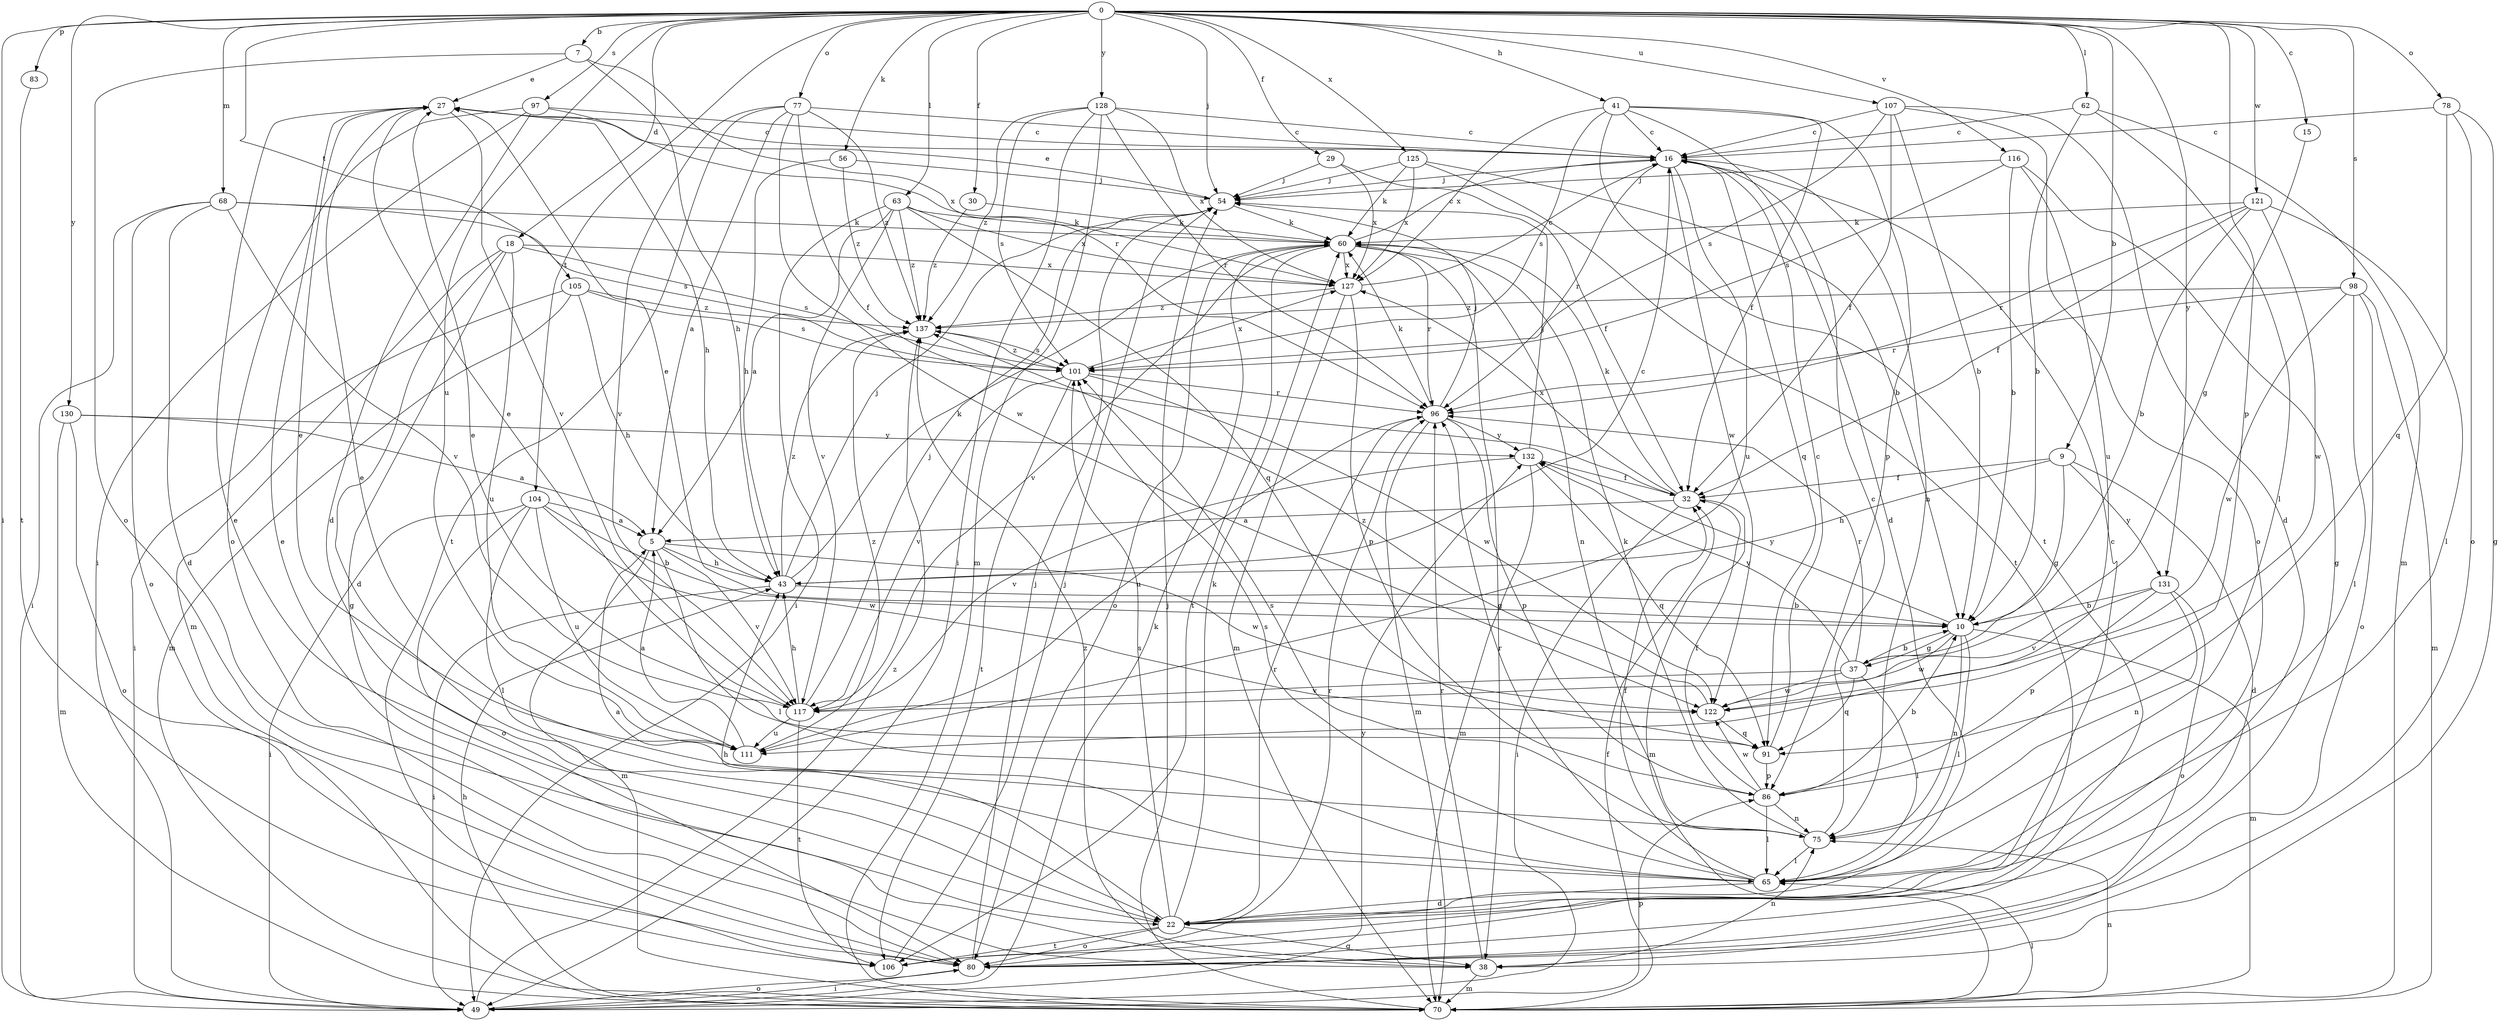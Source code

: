 strict digraph  {
0;
5;
7;
9;
10;
15;
16;
18;
22;
27;
29;
30;
32;
37;
38;
41;
43;
49;
54;
56;
60;
62;
63;
65;
68;
70;
75;
77;
78;
80;
83;
86;
91;
96;
97;
98;
101;
104;
105;
106;
107;
111;
116;
117;
121;
122;
125;
127;
128;
130;
131;
132;
137;
0 -> 7  [label=b];
0 -> 9  [label=b];
0 -> 15  [label=c];
0 -> 18  [label=d];
0 -> 29  [label=f];
0 -> 30  [label=f];
0 -> 41  [label=h];
0 -> 49  [label=i];
0 -> 54  [label=j];
0 -> 56  [label=k];
0 -> 62  [label=l];
0 -> 63  [label=l];
0 -> 68  [label=m];
0 -> 77  [label=o];
0 -> 78  [label=o];
0 -> 83  [label=p];
0 -> 86  [label=p];
0 -> 97  [label=s];
0 -> 98  [label=s];
0 -> 104  [label=t];
0 -> 105  [label=t];
0 -> 107  [label=u];
0 -> 111  [label=u];
0 -> 116  [label=v];
0 -> 121  [label=w];
0 -> 125  [label=x];
0 -> 128  [label=y];
0 -> 130  [label=y];
0 -> 131  [label=y];
5 -> 43  [label=h];
5 -> 65  [label=l];
5 -> 70  [label=m];
5 -> 117  [label=v];
5 -> 122  [label=w];
7 -> 27  [label=e];
7 -> 43  [label=h];
7 -> 80  [label=o];
7 -> 96  [label=r];
9 -> 22  [label=d];
9 -> 32  [label=f];
9 -> 37  [label=g];
9 -> 43  [label=h];
9 -> 131  [label=y];
10 -> 27  [label=e];
10 -> 37  [label=g];
10 -> 65  [label=l];
10 -> 70  [label=m];
10 -> 75  [label=n];
10 -> 122  [label=w];
10 -> 132  [label=y];
15 -> 37  [label=g];
16 -> 54  [label=j];
16 -> 75  [label=n];
16 -> 91  [label=q];
16 -> 96  [label=r];
16 -> 111  [label=u];
16 -> 122  [label=w];
18 -> 22  [label=d];
18 -> 38  [label=g];
18 -> 70  [label=m];
18 -> 101  [label=s];
18 -> 111  [label=u];
18 -> 127  [label=x];
22 -> 16  [label=c];
22 -> 27  [label=e];
22 -> 38  [label=g];
22 -> 43  [label=h];
22 -> 60  [label=k];
22 -> 80  [label=o];
22 -> 96  [label=r];
22 -> 101  [label=s];
22 -> 106  [label=t];
27 -> 16  [label=c];
27 -> 43  [label=h];
27 -> 117  [label=v];
29 -> 32  [label=f];
29 -> 54  [label=j];
29 -> 127  [label=x];
30 -> 60  [label=k];
30 -> 137  [label=z];
32 -> 5  [label=a];
32 -> 49  [label=i];
32 -> 60  [label=k];
32 -> 70  [label=m];
32 -> 127  [label=x];
37 -> 10  [label=b];
37 -> 65  [label=l];
37 -> 91  [label=q];
37 -> 96  [label=r];
37 -> 117  [label=v];
37 -> 122  [label=w];
37 -> 132  [label=y];
38 -> 27  [label=e];
38 -> 70  [label=m];
38 -> 75  [label=n];
38 -> 96  [label=r];
38 -> 137  [label=z];
41 -> 16  [label=c];
41 -> 22  [label=d];
41 -> 32  [label=f];
41 -> 86  [label=p];
41 -> 101  [label=s];
41 -> 106  [label=t];
41 -> 127  [label=x];
43 -> 10  [label=b];
43 -> 16  [label=c];
43 -> 49  [label=i];
43 -> 54  [label=j];
43 -> 60  [label=k];
43 -> 137  [label=z];
49 -> 60  [label=k];
49 -> 80  [label=o];
49 -> 86  [label=p];
49 -> 132  [label=y];
49 -> 137  [label=z];
54 -> 27  [label=e];
54 -> 60  [label=k];
56 -> 43  [label=h];
56 -> 54  [label=j];
56 -> 137  [label=z];
60 -> 16  [label=c];
60 -> 38  [label=g];
60 -> 75  [label=n];
60 -> 80  [label=o];
60 -> 96  [label=r];
60 -> 106  [label=t];
60 -> 117  [label=v];
60 -> 127  [label=x];
62 -> 10  [label=b];
62 -> 16  [label=c];
62 -> 65  [label=l];
62 -> 70  [label=m];
63 -> 5  [label=a];
63 -> 49  [label=i];
63 -> 60  [label=k];
63 -> 91  [label=q];
63 -> 117  [label=v];
63 -> 127  [label=x];
63 -> 137  [label=z];
65 -> 5  [label=a];
65 -> 22  [label=d];
65 -> 32  [label=f];
65 -> 96  [label=r];
65 -> 101  [label=s];
68 -> 22  [label=d];
68 -> 49  [label=i];
68 -> 60  [label=k];
68 -> 80  [label=o];
68 -> 101  [label=s];
68 -> 117  [label=v];
70 -> 32  [label=f];
70 -> 43  [label=h];
70 -> 54  [label=j];
70 -> 65  [label=l];
70 -> 75  [label=n];
75 -> 16  [label=c];
75 -> 27  [label=e];
75 -> 60  [label=k];
75 -> 65  [label=l];
75 -> 101  [label=s];
77 -> 5  [label=a];
77 -> 16  [label=c];
77 -> 32  [label=f];
77 -> 106  [label=t];
77 -> 117  [label=v];
77 -> 122  [label=w];
77 -> 137  [label=z];
78 -> 16  [label=c];
78 -> 38  [label=g];
78 -> 80  [label=o];
78 -> 91  [label=q];
80 -> 49  [label=i];
80 -> 54  [label=j];
80 -> 96  [label=r];
83 -> 106  [label=t];
86 -> 10  [label=b];
86 -> 32  [label=f];
86 -> 65  [label=l];
86 -> 75  [label=n];
86 -> 122  [label=w];
91 -> 16  [label=c];
91 -> 27  [label=e];
91 -> 86  [label=p];
96 -> 54  [label=j];
96 -> 60  [label=k];
96 -> 70  [label=m];
96 -> 86  [label=p];
96 -> 111  [label=u];
96 -> 132  [label=y];
97 -> 16  [label=c];
97 -> 22  [label=d];
97 -> 49  [label=i];
97 -> 80  [label=o];
97 -> 127  [label=x];
98 -> 65  [label=l];
98 -> 70  [label=m];
98 -> 80  [label=o];
98 -> 96  [label=r];
98 -> 122  [label=w];
98 -> 137  [label=z];
101 -> 96  [label=r];
101 -> 106  [label=t];
101 -> 117  [label=v];
101 -> 122  [label=w];
101 -> 127  [label=x];
101 -> 137  [label=z];
104 -> 5  [label=a];
104 -> 10  [label=b];
104 -> 49  [label=i];
104 -> 65  [label=l];
104 -> 80  [label=o];
104 -> 111  [label=u];
104 -> 122  [label=w];
105 -> 43  [label=h];
105 -> 49  [label=i];
105 -> 70  [label=m];
105 -> 101  [label=s];
105 -> 137  [label=z];
106 -> 54  [label=j];
107 -> 10  [label=b];
107 -> 16  [label=c];
107 -> 22  [label=d];
107 -> 32  [label=f];
107 -> 80  [label=o];
107 -> 101  [label=s];
111 -> 5  [label=a];
111 -> 27  [label=e];
111 -> 137  [label=z];
116 -> 10  [label=b];
116 -> 38  [label=g];
116 -> 54  [label=j];
116 -> 101  [label=s];
116 -> 111  [label=u];
117 -> 27  [label=e];
117 -> 43  [label=h];
117 -> 54  [label=j];
117 -> 106  [label=t];
117 -> 111  [label=u];
121 -> 10  [label=b];
121 -> 32  [label=f];
121 -> 60  [label=k];
121 -> 65  [label=l];
121 -> 96  [label=r];
121 -> 122  [label=w];
122 -> 91  [label=q];
122 -> 137  [label=z];
125 -> 10  [label=b];
125 -> 54  [label=j];
125 -> 60  [label=k];
125 -> 106  [label=t];
125 -> 127  [label=x];
127 -> 16  [label=c];
127 -> 70  [label=m];
127 -> 86  [label=p];
127 -> 137  [label=z];
128 -> 16  [label=c];
128 -> 49  [label=i];
128 -> 70  [label=m];
128 -> 96  [label=r];
128 -> 101  [label=s];
128 -> 127  [label=x];
128 -> 137  [label=z];
130 -> 5  [label=a];
130 -> 70  [label=m];
130 -> 80  [label=o];
130 -> 132  [label=y];
131 -> 10  [label=b];
131 -> 75  [label=n];
131 -> 80  [label=o];
131 -> 86  [label=p];
131 -> 117  [label=v];
132 -> 32  [label=f];
132 -> 54  [label=j];
132 -> 70  [label=m];
132 -> 91  [label=q];
132 -> 117  [label=v];
137 -> 101  [label=s];
}
